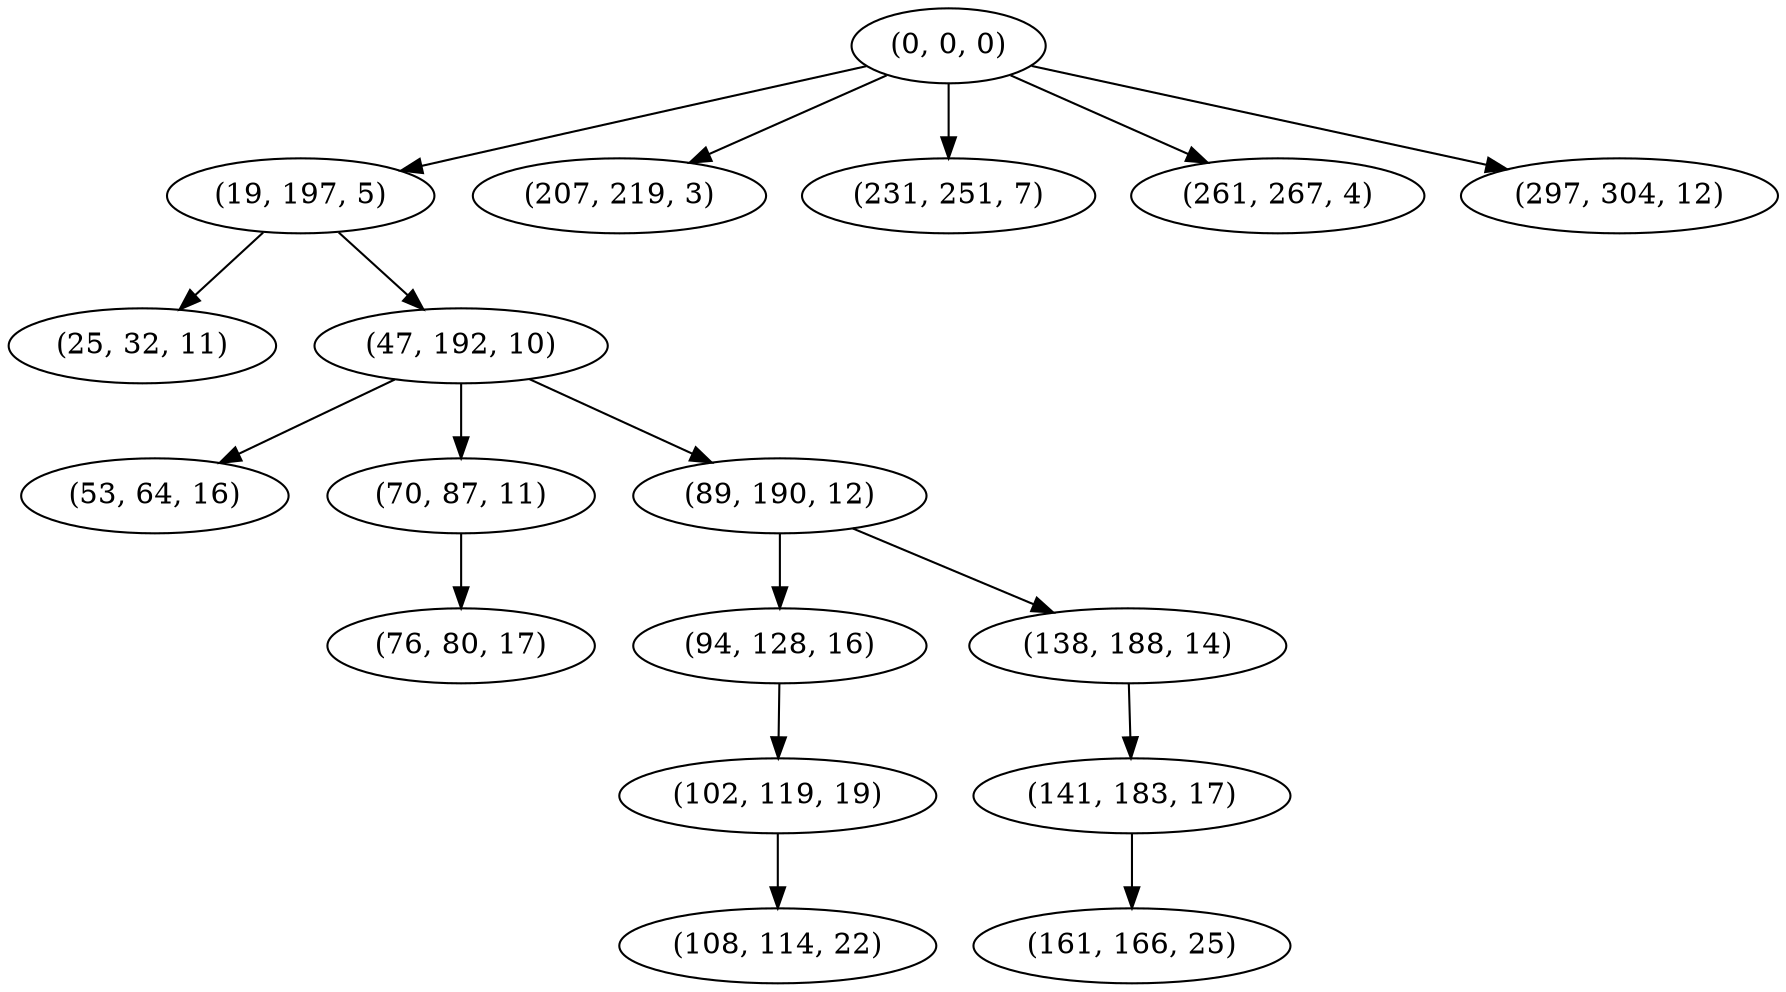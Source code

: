 digraph tree {
    "(0, 0, 0)";
    "(19, 197, 5)";
    "(25, 32, 11)";
    "(47, 192, 10)";
    "(53, 64, 16)";
    "(70, 87, 11)";
    "(76, 80, 17)";
    "(89, 190, 12)";
    "(94, 128, 16)";
    "(102, 119, 19)";
    "(108, 114, 22)";
    "(138, 188, 14)";
    "(141, 183, 17)";
    "(161, 166, 25)";
    "(207, 219, 3)";
    "(231, 251, 7)";
    "(261, 267, 4)";
    "(297, 304, 12)";
    "(0, 0, 0)" -> "(19, 197, 5)";
    "(0, 0, 0)" -> "(207, 219, 3)";
    "(0, 0, 0)" -> "(231, 251, 7)";
    "(0, 0, 0)" -> "(261, 267, 4)";
    "(0, 0, 0)" -> "(297, 304, 12)";
    "(19, 197, 5)" -> "(25, 32, 11)";
    "(19, 197, 5)" -> "(47, 192, 10)";
    "(47, 192, 10)" -> "(53, 64, 16)";
    "(47, 192, 10)" -> "(70, 87, 11)";
    "(47, 192, 10)" -> "(89, 190, 12)";
    "(70, 87, 11)" -> "(76, 80, 17)";
    "(89, 190, 12)" -> "(94, 128, 16)";
    "(89, 190, 12)" -> "(138, 188, 14)";
    "(94, 128, 16)" -> "(102, 119, 19)";
    "(102, 119, 19)" -> "(108, 114, 22)";
    "(138, 188, 14)" -> "(141, 183, 17)";
    "(141, 183, 17)" -> "(161, 166, 25)";
}
